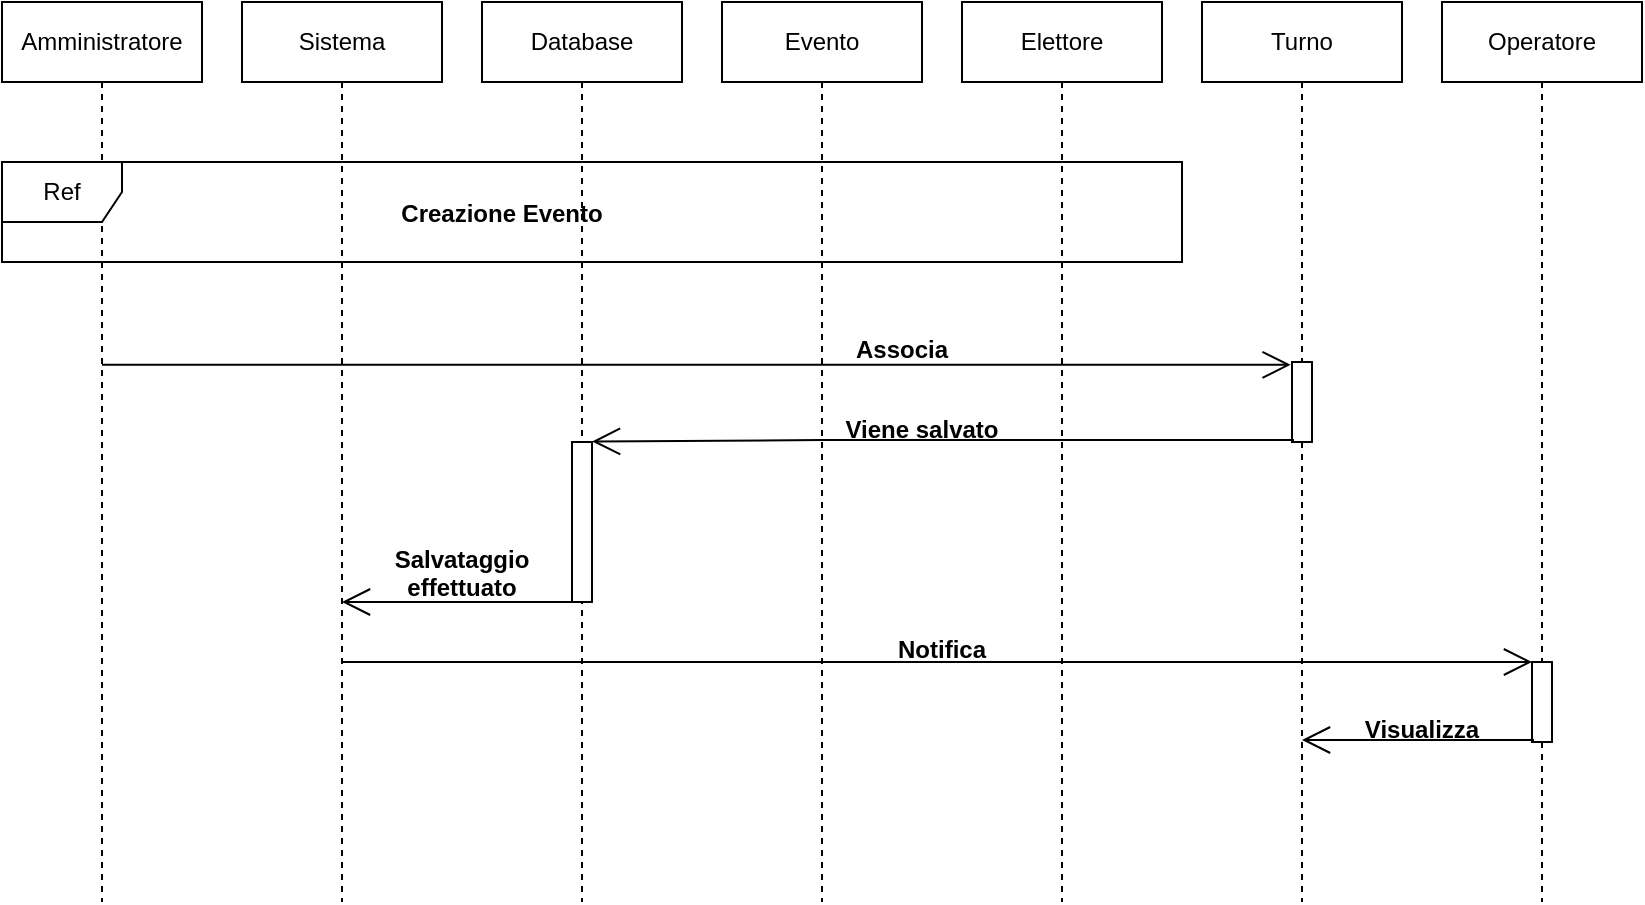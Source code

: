 <mxfile version="13.0.3" type="device"><diagram id="XED4tsba-P5dYsCSr9W2" name="Page-1"><mxGraphModel dx="1264" dy="592" grid="1" gridSize="10" guides="1" tooltips="1" connect="1" arrows="1" fold="1" page="1" pageScale="1" pageWidth="827" pageHeight="1169" math="0" shadow="0"><root><mxCell id="0"/><mxCell id="1" parent="0"/><mxCell id="xCXpOeYnPrefgFOwMCAF-14" value="Operatore" style="shape=umlLifeline;perimeter=lifelinePerimeter;whiteSpace=wrap;html=1;container=1;collapsible=0;recursiveResize=0;outlineConnect=0;" parent="1" vertex="1"><mxGeometry x="740" y="40" width="100" height="450" as="geometry"/></mxCell><mxCell id="w6VTsxT_nc1RQGZuviNs-4" value="" style="html=1;points=[];perimeter=orthogonalPerimeter;" parent="xCXpOeYnPrefgFOwMCAF-14" vertex="1"><mxGeometry x="45" y="330" width="10" height="40" as="geometry"/></mxCell><mxCell id="xCXpOeYnPrefgFOwMCAF-15" value="Turno" style="shape=umlLifeline;perimeter=lifelinePerimeter;whiteSpace=wrap;html=1;container=1;collapsible=0;recursiveResize=0;outlineConnect=0;" parent="1" vertex="1"><mxGeometry x="620" y="40" width="100" height="450" as="geometry"/></mxCell><mxCell id="xCXpOeYnPrefgFOwMCAF-25" value="" style="html=1;points=[];perimeter=orthogonalPerimeter;" parent="xCXpOeYnPrefgFOwMCAF-15" vertex="1"><mxGeometry x="45" y="180" width="10" height="40" as="geometry"/></mxCell><mxCell id="xCXpOeYnPrefgFOwMCAF-17" value="Creazione Evento" style="text;align=center;fontStyle=1;verticalAlign=middle;spacingLeft=3;spacingRight=3;strokeColor=none;rotatable=0;points=[[0,0.5],[1,0.5]];portConstraint=eastwest;" parent="1" vertex="1"><mxGeometry x="205" y="132" width="130" height="26" as="geometry"/></mxCell><mxCell id="xCXpOeYnPrefgFOwMCAF-19" value="Amministratore" style="shape=umlLifeline;perimeter=lifelinePerimeter;whiteSpace=wrap;html=1;container=1;collapsible=0;recursiveResize=0;outlineConnect=0;" parent="1" vertex="1"><mxGeometry x="20" y="40" width="100" height="450" as="geometry"/></mxCell><mxCell id="xCXpOeYnPrefgFOwMCAF-21" value="Sistema" style="shape=umlLifeline;perimeter=lifelinePerimeter;whiteSpace=wrap;html=1;container=1;collapsible=0;recursiveResize=0;outlineConnect=0;" parent="1" vertex="1"><mxGeometry x="140" y="40" width="100" height="450" as="geometry"/></mxCell><mxCell id="xCXpOeYnPrefgFOwMCAF-22" value="Evento" style="shape=umlLifeline;perimeter=lifelinePerimeter;whiteSpace=wrap;html=1;container=1;collapsible=0;recursiveResize=0;outlineConnect=0;" parent="1" vertex="1"><mxGeometry x="380" y="40" width="100" height="450" as="geometry"/></mxCell><mxCell id="xCXpOeYnPrefgFOwMCAF-23" value="Elettore" style="shape=umlLifeline;perimeter=lifelinePerimeter;whiteSpace=wrap;html=1;container=1;collapsible=0;recursiveResize=0;outlineConnect=0;" parent="1" vertex="1"><mxGeometry x="500" y="40" width="100" height="450" as="geometry"/></mxCell><mxCell id="xCXpOeYnPrefgFOwMCAF-31" value="" style="endArrow=open;endFill=1;endSize=12;html=1;entryX=-0.067;entryY=0.035;entryDx=0;entryDy=0;entryPerimeter=0;" parent="1" source="xCXpOeYnPrefgFOwMCAF-19" target="xCXpOeYnPrefgFOwMCAF-25" edge="1"><mxGeometry width="160" relative="1" as="geometry"><mxPoint x="290" y="210" as="sourcePoint"/><mxPoint x="624" y="212" as="targetPoint"/></mxGeometry></mxCell><mxCell id="xCXpOeYnPrefgFOwMCAF-35" value="Associa" style="text;align=center;fontStyle=1;verticalAlign=middle;spacingLeft=3;spacingRight=3;strokeColor=none;rotatable=0;points=[[0,0.5],[1,0.5]];portConstraint=eastwest;" parent="1" vertex="1"><mxGeometry x="430" y="200" width="80" height="26" as="geometry"/></mxCell><mxCell id="xCXpOeYnPrefgFOwMCAF-16" value="Ref" style="shape=umlFrame;whiteSpace=wrap;html=1;" parent="1" vertex="1"><mxGeometry x="20" y="120" width="590" height="50" as="geometry"/></mxCell><mxCell id="w6VTsxT_nc1RQGZuviNs-2" value="" style="endArrow=open;endFill=1;endSize=12;html=1;exitX=0.1;exitY=0.975;exitDx=0;exitDy=0;exitPerimeter=0;entryX=1.003;entryY=-0.003;entryDx=0;entryDy=0;entryPerimeter=0;" parent="1" source="xCXpOeYnPrefgFOwMCAF-25" target="V9jiCKHRk6fU3liXKJf1-5" edge="1"><mxGeometry width="160" relative="1" as="geometry"><mxPoint x="199.5" y="350" as="sourcePoint"/><mxPoint x="320" y="259" as="targetPoint"/><Array as="points"><mxPoint x="440" y="259"/></Array></mxGeometry></mxCell><mxCell id="w6VTsxT_nc1RQGZuviNs-3" value="Viene salvato" style="text;align=center;fontStyle=1;verticalAlign=middle;spacingLeft=3;spacingRight=3;strokeColor=none;rotatable=0;points=[[0,0.5],[1,0.5]];portConstraint=eastwest;" parent="1" vertex="1"><mxGeometry x="440" y="240" width="80" height="26" as="geometry"/></mxCell><mxCell id="V9jiCKHRk6fU3liXKJf1-1" value="Database" style="shape=umlLifeline;perimeter=lifelinePerimeter;whiteSpace=wrap;html=1;container=1;collapsible=0;recursiveResize=0;outlineConnect=0;" parent="1" vertex="1"><mxGeometry x="260" y="40" width="100" height="450" as="geometry"/></mxCell><mxCell id="V9jiCKHRk6fU3liXKJf1-5" value="" style="html=1;points=[];perimeter=orthogonalPerimeter;" parent="V9jiCKHRk6fU3liXKJf1-1" vertex="1"><mxGeometry x="45" y="220" width="10" height="80" as="geometry"/></mxCell><mxCell id="xCXpOeYnPrefgFOwMCAF-33" value="" style="endArrow=open;endFill=1;endSize=12;html=1;entryX=0;entryY=0;entryDx=0;entryDy=0;entryPerimeter=0;" parent="1" target="w6VTsxT_nc1RQGZuviNs-4" edge="1"><mxGeometry width="160" relative="1" as="geometry"><mxPoint x="189.667" y="370.0" as="sourcePoint"/><mxPoint x="750.5" y="370" as="targetPoint"/><Array as="points"><mxPoint x="450.5" y="370"/></Array></mxGeometry></mxCell><mxCell id="xCXpOeYnPrefgFOwMCAF-34" value="Notifica" style="text;align=center;fontStyle=1;verticalAlign=middle;spacingLeft=3;spacingRight=3;strokeColor=none;rotatable=0;points=[[0,0.5],[1,0.5]];portConstraint=eastwest;" parent="1" vertex="1"><mxGeometry x="460" y="350" width="60" height="26" as="geometry"/></mxCell><mxCell id="w6VTsxT_nc1RQGZuviNs-5" value="" style="endArrow=open;endFill=1;endSize=12;html=1;exitX=0.1;exitY=0.975;exitDx=0;exitDy=0;exitPerimeter=0;" parent="1" source="w6VTsxT_nc1RQGZuviNs-4" edge="1"><mxGeometry width="160" relative="1" as="geometry"><mxPoint x="260" y="380" as="sourcePoint"/><mxPoint x="670" y="409" as="targetPoint"/><Array as="points"><mxPoint x="750.5" y="409"/></Array></mxGeometry></mxCell><mxCell id="w6VTsxT_nc1RQGZuviNs-6" value="Visualizza" style="text;align=center;fontStyle=1;verticalAlign=middle;spacingLeft=3;spacingRight=3;strokeColor=none;rotatable=0;points=[[0,0.5],[1,0.5]];portConstraint=eastwest;" parent="1" vertex="1"><mxGeometry x="700" y="390" width="60" height="26" as="geometry"/></mxCell><mxCell id="V9jiCKHRk6fU3liXKJf1-6" value="" style="endArrow=open;endFill=1;endSize=12;html=1;exitX=0.1;exitY=0.975;exitDx=0;exitDy=0;exitPerimeter=0;" parent="1" target="xCXpOeYnPrefgFOwMCAF-21" edge="1"><mxGeometry width="160" relative="1" as="geometry"><mxPoint x="310.97" y="340.0" as="sourcePoint"/><mxPoint x="-80.0" y="340.76" as="targetPoint"/><Array as="points"><mxPoint x="250" y="340"/></Array></mxGeometry></mxCell><mxCell id="V9jiCKHRk6fU3liXKJf1-7" value="Salvataggio&#10;effettuato" style="text;align=center;fontStyle=1;verticalAlign=middle;spacingLeft=3;spacingRight=3;strokeColor=none;rotatable=0;points=[[0,0.5],[1,0.5]];portConstraint=eastwest;" parent="1" vertex="1"><mxGeometry x="210" y="310" width="80" height="30" as="geometry"/></mxCell></root></mxGraphModel></diagram></mxfile>